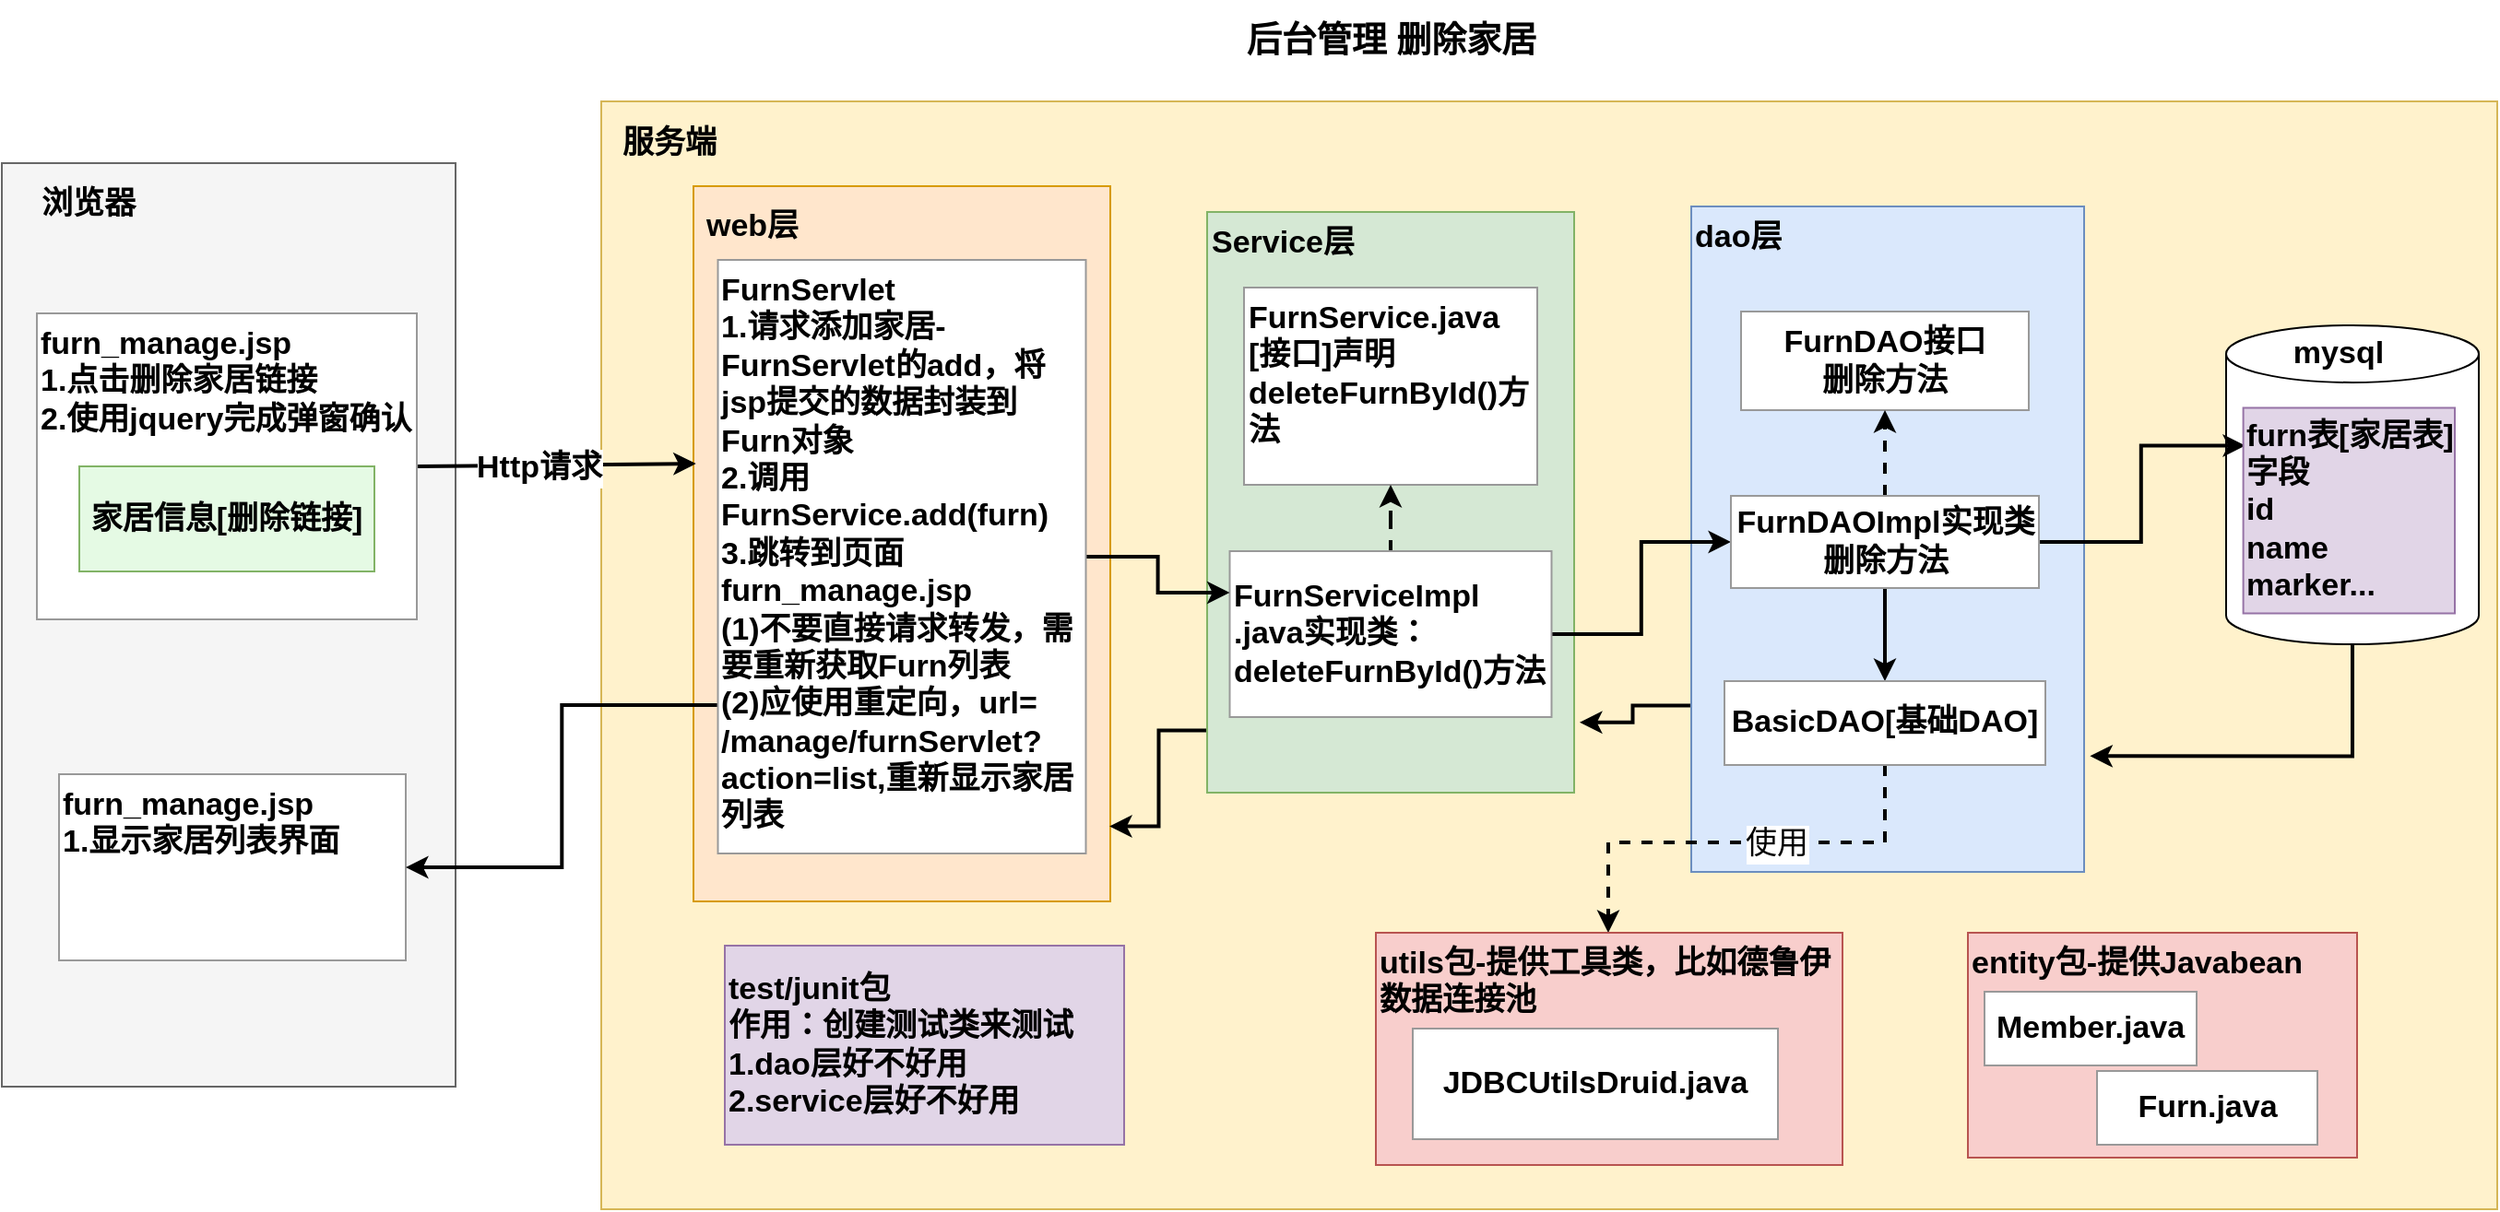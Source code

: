 <mxfile compressed="false" version="18.0.1" type="device">
  <diagram id="3w6g5_Ta-V8lRmugiTsT" name="第 1 页">
    <mxGraphModel dx="1060" dy="1170" grid="0" gridSize="10" guides="1" tooltips="1" connect="1" arrows="1" fold="1" page="0" pageScale="1" pageWidth="827" pageHeight="1169" math="0" shadow="0">
      <root>
        <mxCell id="0" />
        <mxCell id="1" parent="0" />
        <mxCell id="GYIKJYMq1MzzK1BG4W0E-1" value="&lt;span style=&quot;font-size: 19px;&quot;&gt;后台管理 删除家居&lt;/span&gt;" style="text;html=1;strokeColor=none;fillColor=none;align=center;verticalAlign=middle;whiteSpace=wrap;rounded=0;fontSize=18;fontStyle=1" parent="1" vertex="1">
          <mxGeometry x="1144.5" y="-42" width="297" height="44" as="geometry" />
        </mxCell>
        <mxCell id="GYIKJYMq1MzzK1BG4W0E-2" value="" style="rounded=0;whiteSpace=wrap;html=1;fontSize=18;fillColor=#f5f5f5;strokeColor=#666666;fontStyle=1;fontColor=#333333;" parent="1" vertex="1">
          <mxGeometry x="540" y="46.5" width="246" height="501" as="geometry" />
        </mxCell>
        <mxCell id="GYIKJYMq1MzzK1BG4W0E-3" value="浏览器" style="text;html=1;strokeColor=none;fillColor=none;align=center;verticalAlign=middle;whiteSpace=wrap;rounded=0;fontSize=17;fontStyle=1" parent="1" vertex="1">
          <mxGeometry x="557" y="54" width="60" height="30" as="geometry" />
        </mxCell>
        <mxCell id="GYIKJYMq1MzzK1BG4W0E-6" value="" style="rounded=0;whiteSpace=wrap;html=1;fontSize=17;fillColor=#fff2cc;strokeColor=#d6b656;fontStyle=1" parent="1" vertex="1">
          <mxGeometry x="865" y="13" width="1028" height="601" as="geometry" />
        </mxCell>
        <mxCell id="GYIKJYMq1MzzK1BG4W0E-7" value="服务端" style="text;html=1;strokeColor=none;fillColor=none;align=center;verticalAlign=middle;whiteSpace=wrap;rounded=0;fontSize=17;fontStyle=1" parent="1" vertex="1">
          <mxGeometry x="872" y="21" width="60" height="30" as="geometry" />
        </mxCell>
        <mxCell id="GYIKJYMq1MzzK1BG4W0E-9" value="" style="text;html=1;strokeColor=#d79b00;fillColor=#ffe6cc;align=left;verticalAlign=top;whiteSpace=wrap;rounded=0;fontSize=17;fontStyle=1" parent="1" vertex="1">
          <mxGeometry x="915" y="59" width="226" height="388" as="geometry" />
        </mxCell>
        <mxCell id="GYIKJYMq1MzzK1BG4W0E-10" style="rounded=0;orthogonalLoop=1;jettySize=auto;html=1;entryX=0.006;entryY=0.388;entryDx=0;entryDy=0;fontSize=17;strokeWidth=2;fontStyle=1;exitX=1;exitY=0.5;exitDx=0;exitDy=0;entryPerimeter=0;" parent="1" source="8VZ2lhoY9Nfm3T2TA_DG-2" target="GYIKJYMq1MzzK1BG4W0E-9" edge="1">
          <mxGeometry relative="1" as="geometry">
            <mxPoint x="753.25" y="169.5" as="sourcePoint" />
            <mxPoint x="942.5" y="132" as="targetPoint" />
          </mxGeometry>
        </mxCell>
        <mxCell id="GYIKJYMq1MzzK1BG4W0E-11" value="Http请求" style="edgeLabel;html=1;align=center;verticalAlign=middle;resizable=0;points=[];fontSize=17;fontStyle=1" parent="GYIKJYMq1MzzK1BG4W0E-10" vertex="1" connectable="0">
          <mxGeometry x="-0.246" y="2" relative="1" as="geometry">
            <mxPoint x="9" y="3" as="offset" />
          </mxGeometry>
        </mxCell>
        <mxCell id="Zatc0vboHGfkbghF3RjW-18" style="edgeStyle=orthogonalEdgeStyle;rounded=0;orthogonalLoop=1;jettySize=auto;html=1;exitX=-0.001;exitY=0.893;exitDx=0;exitDy=0;entryX=0.998;entryY=0.895;entryDx=0;entryDy=0;entryPerimeter=0;fontSize=17;strokeColor=default;strokeWidth=2;exitPerimeter=0;" parent="1" source="GYIKJYMq1MzzK1BG4W0E-14" target="GYIKJYMq1MzzK1BG4W0E-9" edge="1">
          <mxGeometry relative="1" as="geometry" />
        </mxCell>
        <mxCell id="GYIKJYMq1MzzK1BG4W0E-14" value="Service层" style="text;html=1;strokeColor=#82b366;fillColor=#d5e8d4;align=left;verticalAlign=top;whiteSpace=wrap;rounded=0;fontSize=17;fontStyle=1" parent="1" vertex="1">
          <mxGeometry x="1193.5" y="73" width="199" height="315" as="geometry" />
        </mxCell>
        <mxCell id="8VZ2lhoY9Nfm3T2TA_DG-27" style="edgeStyle=orthogonalEdgeStyle;rounded=0;orthogonalLoop=1;jettySize=auto;html=1;exitX=0;exitY=0.75;exitDx=0;exitDy=0;entryX=1.015;entryY=0.879;entryDx=0;entryDy=0;entryPerimeter=0;fontSize=17;strokeWidth=2;" parent="1" source="GYIKJYMq1MzzK1BG4W0E-16" target="GYIKJYMq1MzzK1BG4W0E-14" edge="1">
          <mxGeometry relative="1" as="geometry" />
        </mxCell>
        <mxCell id="GYIKJYMq1MzzK1BG4W0E-16" value="dao层" style="text;html=1;strokeColor=#6c8ebf;fillColor=#dae8fc;align=left;verticalAlign=top;whiteSpace=wrap;rounded=0;fontSize=17;fontStyle=1" parent="1" vertex="1">
          <mxGeometry x="1456" y="70" width="213" height="361" as="geometry" />
        </mxCell>
        <mxCell id="8VZ2lhoY9Nfm3T2TA_DG-22" style="edgeStyle=orthogonalEdgeStyle;rounded=0;orthogonalLoop=1;jettySize=auto;html=1;exitX=0.5;exitY=1;exitDx=0;exitDy=0;exitPerimeter=0;entryX=1.015;entryY=0.826;entryDx=0;entryDy=0;entryPerimeter=0;fontSize=17;strokeWidth=2;" parent="1" source="GYIKJYMq1MzzK1BG4W0E-20" target="GYIKJYMq1MzzK1BG4W0E-16" edge="1">
          <mxGeometry relative="1" as="geometry" />
        </mxCell>
        <mxCell id="GYIKJYMq1MzzK1BG4W0E-20" value="" style="shape=cylinder3;whiteSpace=wrap;html=1;boundedLbl=1;backgroundOutline=1;size=15.49;fontSize=17;fontStyle=1" parent="1" vertex="1">
          <mxGeometry x="1746" y="134.5" width="137" height="173" as="geometry" />
        </mxCell>
        <mxCell id="8VZ2lhoY9Nfm3T2TA_DG-2" value="furn_manage.jsp&lt;br&gt;1.点击删除家居链接&lt;br&gt;2.使用jquery完成弹窗确认" style="rounded=0;whiteSpace=wrap;html=1;fontSize=17;fontStyle=1;align=left;verticalAlign=top;strokeColor=#999999;" parent="1" vertex="1">
          <mxGeometry x="559" y="128" width="206" height="166" as="geometry" />
        </mxCell>
        <mxCell id="8VZ2lhoY9Nfm3T2TA_DG-3" value="web层" style="text;html=1;strokeColor=none;fillColor=none;align=left;verticalAlign=top;whiteSpace=wrap;rounded=0;fontSize=17;fontStyle=1" parent="1" vertex="1">
          <mxGeometry x="920" y="64" width="60" height="30" as="geometry" />
        </mxCell>
        <mxCell id="8VZ2lhoY9Nfm3T2TA_DG-6" value="FurnService.java&lt;br&gt;[接口]声明deleteFurnById()方法" style="rounded=0;whiteSpace=wrap;html=1;labelBorderColor=none;fontSize=17;strokeColor=#999999;fontStyle=1;align=left;verticalAlign=top;" parent="1" vertex="1">
          <mxGeometry x="1213.5" y="114" width="159" height="107" as="geometry" />
        </mxCell>
        <mxCell id="8VZ2lhoY9Nfm3T2TA_DG-8" style="edgeStyle=orthogonalEdgeStyle;rounded=0;orthogonalLoop=1;jettySize=auto;html=1;exitX=0.5;exitY=0;exitDx=0;exitDy=0;fontSize=17;dashed=1;strokeWidth=2;" parent="1" source="8VZ2lhoY9Nfm3T2TA_DG-7" target="8VZ2lhoY9Nfm3T2TA_DG-6" edge="1">
          <mxGeometry relative="1" as="geometry" />
        </mxCell>
        <mxCell id="8VZ2lhoY9Nfm3T2TA_DG-26" style="edgeStyle=orthogonalEdgeStyle;rounded=0;orthogonalLoop=1;jettySize=auto;html=1;entryX=0;entryY=0.5;entryDx=0;entryDy=0;fontSize=17;strokeWidth=2;" parent="1" source="8VZ2lhoY9Nfm3T2TA_DG-7" target="8VZ2lhoY9Nfm3T2TA_DG-10" edge="1">
          <mxGeometry relative="1" as="geometry" />
        </mxCell>
        <mxCell id="8VZ2lhoY9Nfm3T2TA_DG-7" value="FurnServiceImpl&lt;br&gt;.java实现类：&lt;br&gt;deleteFurnById()方法" style="rounded=0;whiteSpace=wrap;html=1;labelBorderColor=none;fontSize=17;strokeColor=#999999;align=left;fontStyle=1;verticalAlign=middle;" parent="1" vertex="1">
          <mxGeometry x="1205.75" y="257" width="174.5" height="90" as="geometry" />
        </mxCell>
        <mxCell id="8VZ2lhoY9Nfm3T2TA_DG-9" value="FurnDAO接口&lt;br&gt;删除方法" style="rounded=0;whiteSpace=wrap;html=1;labelBorderColor=none;fontSize=17;strokeColor=#999999;fontStyle=1;align=center;verticalAlign=middle;" parent="1" vertex="1">
          <mxGeometry x="1483" y="127" width="156" height="53.5" as="geometry" />
        </mxCell>
        <mxCell id="8VZ2lhoY9Nfm3T2TA_DG-13" style="edgeStyle=orthogonalEdgeStyle;rounded=0;orthogonalLoop=1;jettySize=auto;html=1;exitX=0.5;exitY=0;exitDx=0;exitDy=0;entryX=0.5;entryY=1;entryDx=0;entryDy=0;dashed=1;fontSize=17;strokeWidth=2;" parent="1" source="8VZ2lhoY9Nfm3T2TA_DG-10" target="8VZ2lhoY9Nfm3T2TA_DG-9" edge="1">
          <mxGeometry relative="1" as="geometry" />
        </mxCell>
        <mxCell id="8VZ2lhoY9Nfm3T2TA_DG-14" style="edgeStyle=orthogonalEdgeStyle;rounded=0;orthogonalLoop=1;jettySize=auto;html=1;exitX=0.5;exitY=1;exitDx=0;exitDy=0;entryX=0.5;entryY=0;entryDx=0;entryDy=0;fontSize=17;strokeWidth=2;" parent="1" source="8VZ2lhoY9Nfm3T2TA_DG-10" target="8VZ2lhoY9Nfm3T2TA_DG-11" edge="1">
          <mxGeometry relative="1" as="geometry" />
        </mxCell>
        <mxCell id="8VZ2lhoY9Nfm3T2TA_DG-21" style="edgeStyle=orthogonalEdgeStyle;rounded=0;orthogonalLoop=1;jettySize=auto;html=1;exitX=1;exitY=0.5;exitDx=0;exitDy=0;entryX=0.01;entryY=0.184;entryDx=0;entryDy=0;entryPerimeter=0;fontSize=17;strokeWidth=2;" parent="1" source="8VZ2lhoY9Nfm3T2TA_DG-10" target="8VZ2lhoY9Nfm3T2TA_DG-20" edge="1">
          <mxGeometry relative="1" as="geometry" />
        </mxCell>
        <mxCell id="8VZ2lhoY9Nfm3T2TA_DG-10" value="FurnDAOImpl实现类&lt;br&gt;删除方法" style="rounded=0;whiteSpace=wrap;html=1;labelBorderColor=none;fontSize=17;strokeColor=#999999;fontStyle=1;align=center;verticalAlign=middle;" parent="1" vertex="1">
          <mxGeometry x="1477.5" y="227" width="167" height="50" as="geometry" />
        </mxCell>
        <mxCell id="8VZ2lhoY9Nfm3T2TA_DG-15" style="edgeStyle=orthogonalEdgeStyle;rounded=0;orthogonalLoop=1;jettySize=auto;html=1;exitX=0.5;exitY=1;exitDx=0;exitDy=0;fontSize=17;strokeWidth=2;dashed=1;" parent="1" source="8VZ2lhoY9Nfm3T2TA_DG-11" target="8VZ2lhoY9Nfm3T2TA_DG-12" edge="1">
          <mxGeometry relative="1" as="geometry">
            <Array as="points">
              <mxPoint x="1561" y="415" />
              <mxPoint x="1411" y="415" />
            </Array>
          </mxGeometry>
        </mxCell>
        <mxCell id="8VZ2lhoY9Nfm3T2TA_DG-16" value="使用" style="edgeLabel;html=1;align=center;verticalAlign=middle;resizable=0;points=[];fontSize=17;" parent="8VZ2lhoY9Nfm3T2TA_DG-15" vertex="1" connectable="0">
          <mxGeometry x="-0.163" y="1" relative="1" as="geometry">
            <mxPoint as="offset" />
          </mxGeometry>
        </mxCell>
        <mxCell id="8VZ2lhoY9Nfm3T2TA_DG-11" value="BasicDAO[基础DAO]" style="rounded=0;whiteSpace=wrap;html=1;labelBorderColor=none;fontSize=17;strokeColor=#999999;align=center;fontStyle=1;verticalAlign=middle;" parent="1" vertex="1">
          <mxGeometry x="1474" y="327.5" width="174" height="45.5" as="geometry" />
        </mxCell>
        <mxCell id="8VZ2lhoY9Nfm3T2TA_DG-12" value="utils包-提供工具类，比如德鲁伊数据连接池" style="rounded=0;whiteSpace=wrap;html=1;labelBorderColor=none;fontSize=17;strokeColor=#b85450;align=left;fontStyle=1;verticalAlign=top;fillColor=#f8cecc;" parent="1" vertex="1">
          <mxGeometry x="1285" y="464" width="253" height="126" as="geometry" />
        </mxCell>
        <mxCell id="8VZ2lhoY9Nfm3T2TA_DG-17" value="JDBCUtilsDruid.java" style="rounded=0;whiteSpace=wrap;html=1;labelBorderColor=none;fontSize=17;strokeColor=#999999;fontStyle=1" parent="1" vertex="1">
          <mxGeometry x="1305" y="516" width="198" height="60" as="geometry" />
        </mxCell>
        <mxCell id="8VZ2lhoY9Nfm3T2TA_DG-18" value="test/junit包&lt;br&gt;作用：创建测试类来测试&lt;br&gt;1.dao层好不好用&lt;br&gt;2.service层好不好用" style="rounded=0;whiteSpace=wrap;html=1;labelBorderColor=none;fontSize=17;strokeColor=#9673a6;align=left;fontStyle=1;fillColor=#e1d5e7;" parent="1" vertex="1">
          <mxGeometry x="932" y="471" width="216.5" height="108" as="geometry" />
        </mxCell>
        <mxCell id="8VZ2lhoY9Nfm3T2TA_DG-19" value="mysql" style="text;html=1;strokeColor=none;fillColor=none;align=center;verticalAlign=middle;whiteSpace=wrap;rounded=0;labelBorderColor=none;fontSize=17;fontStyle=1" parent="1" vertex="1">
          <mxGeometry x="1776.5" y="134.5" width="60" height="30" as="geometry" />
        </mxCell>
        <mxCell id="8VZ2lhoY9Nfm3T2TA_DG-20" value="furn表[家居表]&lt;br&gt;字段&lt;br&gt;id&lt;br&gt;name&lt;br&gt;marker..." style="rounded=0;whiteSpace=wrap;html=1;labelBorderColor=none;fontSize=17;strokeColor=#9673a6;fillColor=#e1d5e7;fontStyle=1;align=left;" parent="1" vertex="1">
          <mxGeometry x="1755.31" y="179.25" width="114.69" height="111.5" as="geometry" />
        </mxCell>
        <mxCell id="Zatc0vboHGfkbghF3RjW-1" value="entity包-提供Javabean" style="rounded=0;whiteSpace=wrap;html=1;labelBorderColor=none;fontSize=17;strokeColor=#b85450;align=left;fontStyle=1;verticalAlign=top;fillColor=#f8cecc;" parent="1" vertex="1">
          <mxGeometry x="1606" y="464" width="211" height="122" as="geometry" />
        </mxCell>
        <mxCell id="Zatc0vboHGfkbghF3RjW-2" value="Member.java" style="rounded=0;whiteSpace=wrap;html=1;labelBorderColor=none;fontSize=17;strokeColor=#999999;fontStyle=1" parent="1" vertex="1">
          <mxGeometry x="1615" y="496" width="115" height="40" as="geometry" />
        </mxCell>
        <mxCell id="Zatc0vboHGfkbghF3RjW-3" value="&lt;span style=&quot;font-size: 17px;&quot;&gt;家居信息[删除链接]&lt;br&gt;&lt;/span&gt;" style="rounded=0;whiteSpace=wrap;html=1;fontStyle=1;fillColor=#E5FAE4;strokeColor=#82b366;" parent="1" vertex="1">
          <mxGeometry x="582" y="211" width="160" height="57" as="geometry" />
        </mxCell>
        <mxCell id="Zatc0vboHGfkbghF3RjW-6" value="furn_manage.jsp&lt;br&gt;1.显示家居列表界面" style="rounded=0;whiteSpace=wrap;html=1;fontSize=17;fontStyle=1;align=left;verticalAlign=top;strokeColor=#999999;" parent="1" vertex="1">
          <mxGeometry x="571" y="378" width="188" height="101" as="geometry" />
        </mxCell>
        <mxCell id="Zatc0vboHGfkbghF3RjW-17" style="edgeStyle=orthogonalEdgeStyle;rounded=0;orthogonalLoop=1;jettySize=auto;html=1;entryX=0;entryY=0.25;entryDx=0;entryDy=0;fontSize=17;strokeColor=default;strokeWidth=2;" parent="1" source="Zatc0vboHGfkbghF3RjW-7" target="8VZ2lhoY9Nfm3T2TA_DG-7" edge="1">
          <mxGeometry relative="1" as="geometry" />
        </mxCell>
        <mxCell id="Zatc0vboHGfkbghF3RjW-19" style="edgeStyle=orthogonalEdgeStyle;rounded=0;orthogonalLoop=1;jettySize=auto;html=1;exitX=0;exitY=0.75;exitDx=0;exitDy=0;entryX=1;entryY=0.5;entryDx=0;entryDy=0;fontSize=17;strokeColor=default;strokeWidth=2;" parent="1" source="Zatc0vboHGfkbghF3RjW-7" target="Zatc0vboHGfkbghF3RjW-6" edge="1">
          <mxGeometry relative="1" as="geometry" />
        </mxCell>
        <mxCell id="Zatc0vboHGfkbghF3RjW-7" value="FurnServlet&lt;br&gt;1.请求添加家居-FurnServlet的add，将jsp提交的数据封装到Furn对象&lt;br&gt;2.调用FurnService.add(furn)&lt;br&gt;3.跳转到页面furn_manage.jsp&lt;br&gt;(1)不要直接请求转发，需要重新获取Furn列表&lt;br&gt;(2)应使用重定向，url=&lt;br&gt;/manage/furnServlet?action=list,重新显示家居列表" style="rounded=0;whiteSpace=wrap;html=1;fontSize=17;align=left;verticalAlign=top;fontStyle=1;strokeColor=#999999;" parent="1" vertex="1">
          <mxGeometry x="928.25" y="99" width="199.5" height="322" as="geometry" />
        </mxCell>
        <mxCell id="sAvUuzzA0ZJwsFMWrOZG-2" value="Furn.java" style="rounded=0;whiteSpace=wrap;html=1;labelBorderColor=none;fontSize=17;strokeColor=#999999;fontStyle=1" parent="1" vertex="1">
          <mxGeometry x="1676" y="539" width="119.5" height="40" as="geometry" />
        </mxCell>
      </root>
    </mxGraphModel>
  </diagram>
</mxfile>
